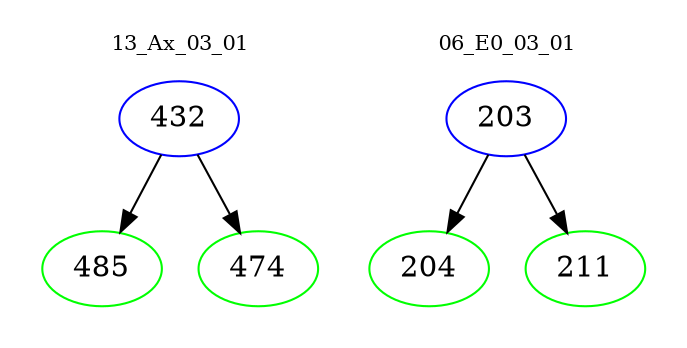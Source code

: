 digraph{
subgraph cluster_0 {
color = white
label = "13_Ax_03_01";
fontsize=10;
T0_432 [label="432", color="blue"]
T0_432 -> T0_485 [color="black"]
T0_485 [label="485", color="green"]
T0_432 -> T0_474 [color="black"]
T0_474 [label="474", color="green"]
}
subgraph cluster_1 {
color = white
label = "06_E0_03_01";
fontsize=10;
T1_203 [label="203", color="blue"]
T1_203 -> T1_204 [color="black"]
T1_204 [label="204", color="green"]
T1_203 -> T1_211 [color="black"]
T1_211 [label="211", color="green"]
}
}
